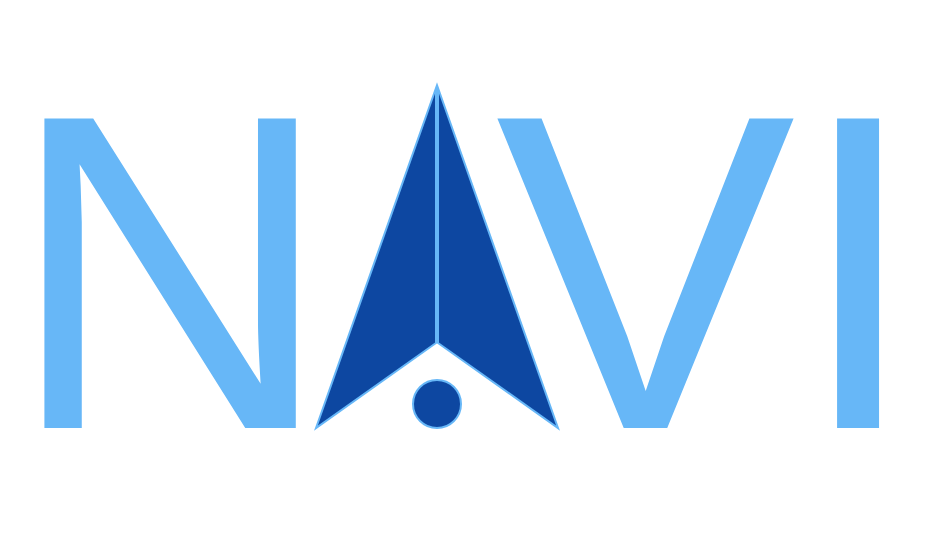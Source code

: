 <mxfile version="14.6.6" type="device"><diagram id="cdAK8ZA_4jLtrW15GqRH" name="Page-1"><mxGraphModel dx="1422" dy="1589" grid="1" gridSize="10" guides="1" tooltips="1" connect="1" arrows="1" fold="1" page="1" pageScale="1" pageWidth="1169" pageHeight="827" background="none" math="0" shadow="0"><root><mxCell id="0"/><mxCell id="1" parent="0"/><mxCell id="Rw9vYzg0SJmpr6YyQDQK-1" value="" style="group" vertex="1" connectable="0" parent="1"><mxGeometry x="322" y="-446" width="464" height="176" as="geometry"/></mxCell><mxCell id="MnYu--xLqRrv5sDQXpo0-8" value="&lt;font color=&quot;#67b7f7&quot;&gt;N&lt;/font&gt;" style="text;html=1;strokeColor=none;fillColor=none;align=center;verticalAlign=middle;whiteSpace=wrap;rounded=0;fontSize=225;" parent="Rw9vYzg0SJmpr6YyQDQK-1" vertex="1"><mxGeometry y="6" width="170" height="170" as="geometry"/></mxCell><mxCell id="MnYu--xLqRrv5sDQXpo0-11" value="&lt;font color=&quot;#67b7f7&quot;&gt;VI&lt;/font&gt;" style="text;html=1;strokeColor=none;fillColor=none;align=center;verticalAlign=middle;whiteSpace=wrap;rounded=0;fontSize=225;" parent="Rw9vYzg0SJmpr6YyQDQK-1" vertex="1"><mxGeometry x="244" y="6" width="220" height="170" as="geometry"/></mxCell><mxCell id="MnYu--xLqRrv5sDQXpo0-10" value="" style="group" parent="Rw9vYzg0SJmpr6YyQDQK-1" vertex="1" connectable="0"><mxGeometry x="158" width="121" height="170" as="geometry"/></mxCell><mxCell id="MnYu--xLqRrv5sDQXpo0-13" value="" style="group" parent="MnYu--xLqRrv5sDQXpo0-10" vertex="1" connectable="0"><mxGeometry x="-3.553e-15" width="121" height="170" as="geometry"/></mxCell><mxCell id="MnYu--xLqRrv5sDQXpo0-5" value="" style="verticalLabelPosition=bottom;verticalAlign=middle;html=1;shape=mxgraph.basic.obtuse_triangle;dx=0.25;rotation=-90;fillColor=#0D47A1;strokeColor=#67B7F7;" parent="MnYu--xLqRrv5sDQXpo0-13" vertex="1"><mxGeometry x="-55" y="55" width="170" height="60" as="geometry"/></mxCell><mxCell id="MnYu--xLqRrv5sDQXpo0-9" value="" style="verticalLabelPosition=bottom;verticalAlign=middle;html=1;shape=mxgraph.basic.obtuse_triangle;dx=0.25;rotation=-90;flipV=1;fillColor=#0D47A1;strokeColor=#67B7F7;" parent="MnYu--xLqRrv5sDQXpo0-13" vertex="1"><mxGeometry x="6.0" y="55" width="170" height="60" as="geometry"/></mxCell><mxCell id="MnYu--xLqRrv5sDQXpo0-12" value="" style="ellipse;whiteSpace=wrap;html=1;aspect=fixed;fontSize=225;strokeColor=#67B7F7;fillColor=#0D47A1;" parent="MnYu--xLqRrv5sDQXpo0-13" vertex="1"><mxGeometry x="48.5" y="146" width="24" height="24" as="geometry"/></mxCell></root></mxGraphModel></diagram></mxfile>